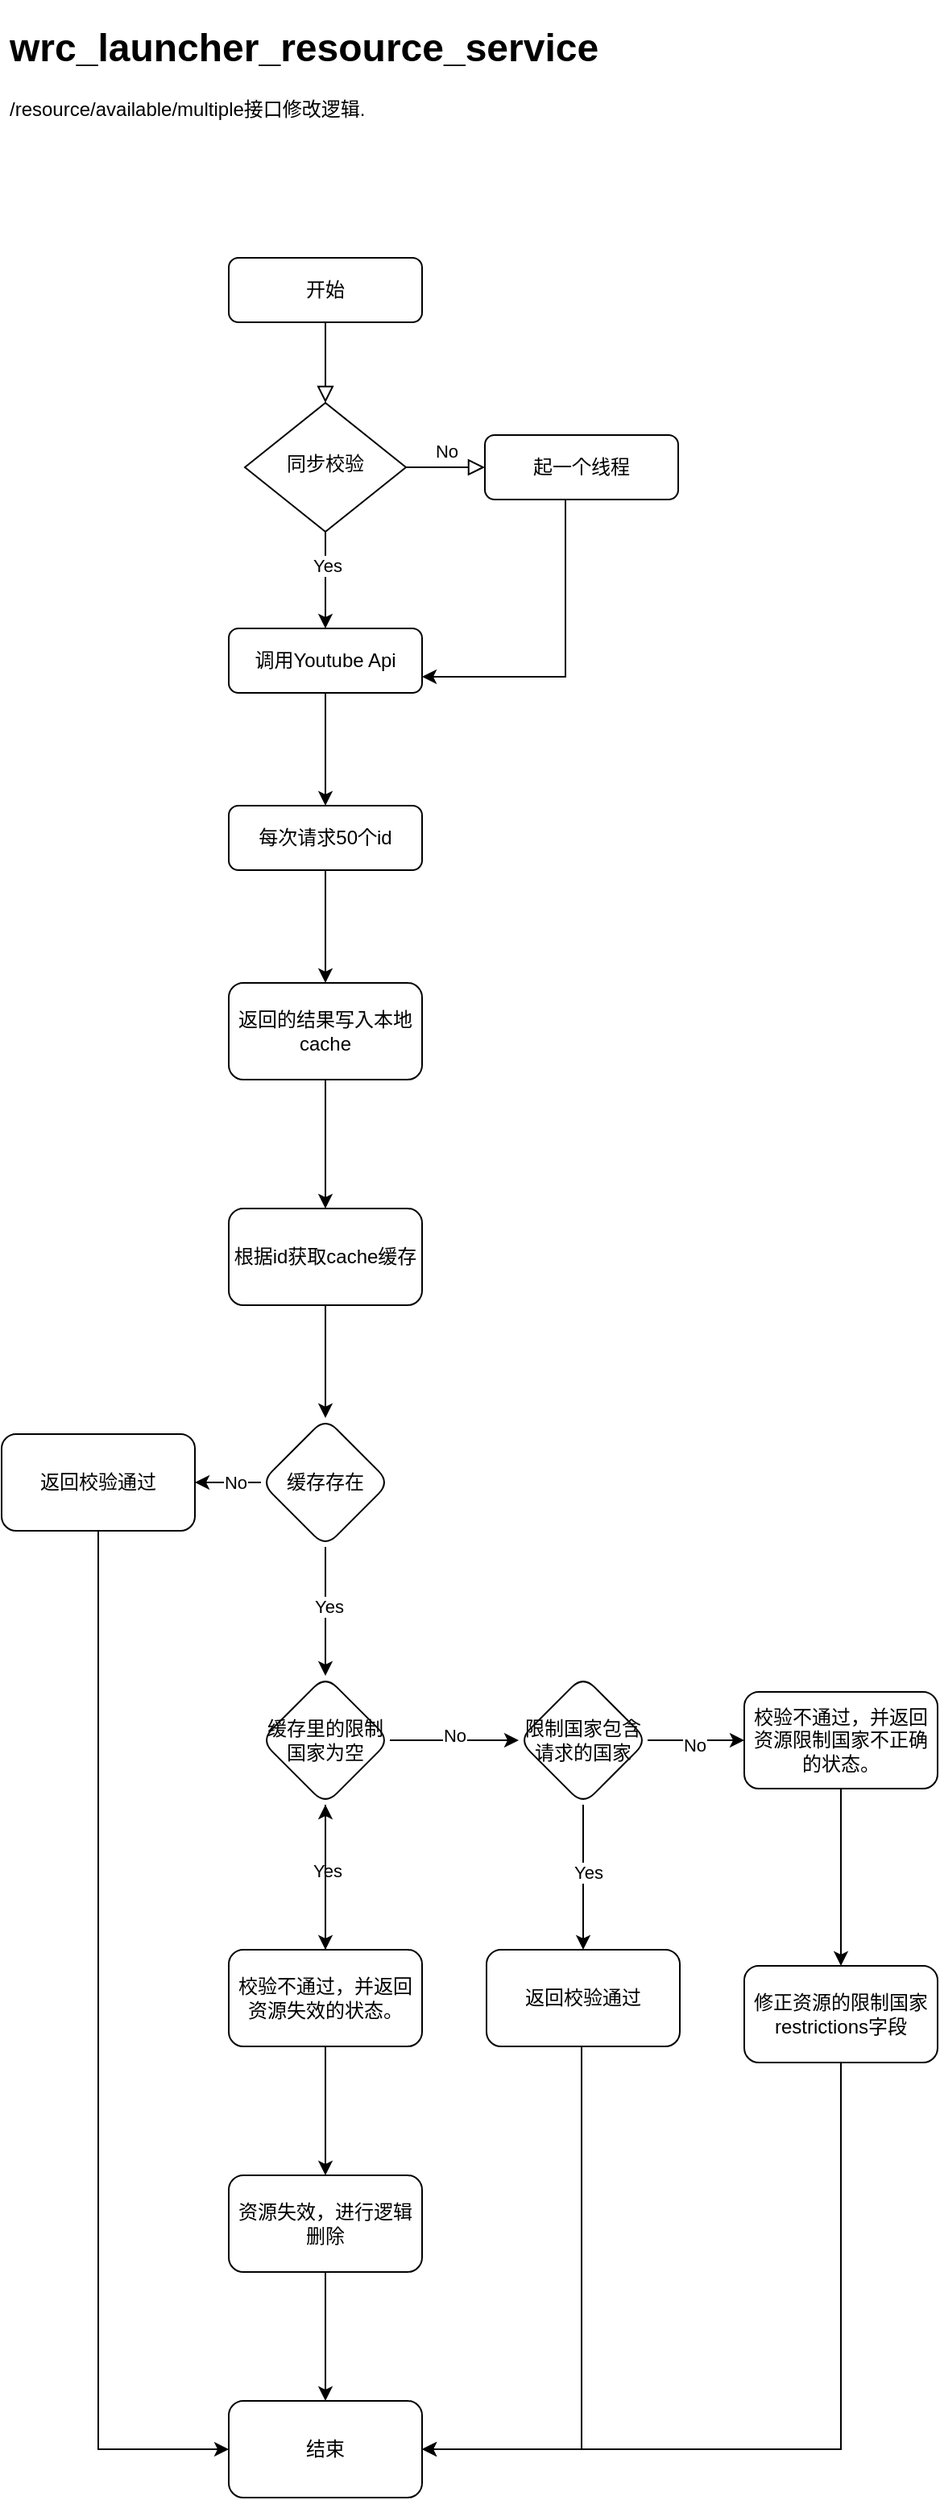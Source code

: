 <mxfile version="22.1.3" type="github">
  <diagram id="C5RBs43oDa-KdzZeNtuy" name="Page-1">
    <mxGraphModel dx="1434" dy="1933" grid="1" gridSize="10" guides="1" tooltips="1" connect="1" arrows="1" fold="1" page="1" pageScale="1" pageWidth="827" pageHeight="1169" math="0" shadow="0">
      <root>
        <mxCell id="WIyWlLk6GJQsqaUBKTNV-0" />
        <mxCell id="WIyWlLk6GJQsqaUBKTNV-1" parent="WIyWlLk6GJQsqaUBKTNV-0" />
        <mxCell id="WIyWlLk6GJQsqaUBKTNV-2" value="" style="rounded=0;html=1;jettySize=auto;orthogonalLoop=1;fontSize=11;endArrow=block;endFill=0;endSize=8;strokeWidth=1;shadow=0;labelBackgroundColor=none;edgeStyle=orthogonalEdgeStyle;" parent="WIyWlLk6GJQsqaUBKTNV-1" source="WIyWlLk6GJQsqaUBKTNV-3" target="WIyWlLk6GJQsqaUBKTNV-6" edge="1">
          <mxGeometry relative="1" as="geometry" />
        </mxCell>
        <mxCell id="WIyWlLk6GJQsqaUBKTNV-3" value="开始" style="rounded=1;whiteSpace=wrap;html=1;fontSize=12;glass=0;strokeWidth=1;shadow=0;" parent="WIyWlLk6GJQsqaUBKTNV-1" vertex="1">
          <mxGeometry x="161" y="80" width="120" height="40" as="geometry" />
        </mxCell>
        <mxCell id="WIyWlLk6GJQsqaUBKTNV-5" value="No" style="edgeStyle=orthogonalEdgeStyle;rounded=0;html=1;jettySize=auto;orthogonalLoop=1;fontSize=11;endArrow=block;endFill=0;endSize=8;strokeWidth=1;shadow=0;labelBackgroundColor=none;" parent="WIyWlLk6GJQsqaUBKTNV-1" source="WIyWlLk6GJQsqaUBKTNV-6" target="WIyWlLk6GJQsqaUBKTNV-7" edge="1">
          <mxGeometry y="10" relative="1" as="geometry">
            <mxPoint as="offset" />
          </mxGeometry>
        </mxCell>
        <mxCell id="yV7xnRltcVBfqffQBXNB-1" style="edgeStyle=orthogonalEdgeStyle;rounded=0;orthogonalLoop=1;jettySize=auto;html=1;" edge="1" parent="WIyWlLk6GJQsqaUBKTNV-1" source="WIyWlLk6GJQsqaUBKTNV-6" target="yV7xnRltcVBfqffQBXNB-0">
          <mxGeometry relative="1" as="geometry" />
        </mxCell>
        <mxCell id="yV7xnRltcVBfqffQBXNB-2" value="Yes" style="edgeLabel;html=1;align=center;verticalAlign=middle;resizable=0;points=[];" vertex="1" connectable="0" parent="yV7xnRltcVBfqffQBXNB-1">
          <mxGeometry x="-0.3" y="1" relative="1" as="geometry">
            <mxPoint as="offset" />
          </mxGeometry>
        </mxCell>
        <mxCell id="WIyWlLk6GJQsqaUBKTNV-6" value="同步校验" style="rhombus;whiteSpace=wrap;html=1;shadow=0;fontFamily=Helvetica;fontSize=12;align=center;strokeWidth=1;spacing=6;spacingTop=-4;" parent="WIyWlLk6GJQsqaUBKTNV-1" vertex="1">
          <mxGeometry x="171" y="170" width="100" height="80" as="geometry" />
        </mxCell>
        <mxCell id="yV7xnRltcVBfqffQBXNB-3" style="edgeStyle=orthogonalEdgeStyle;rounded=0;orthogonalLoop=1;jettySize=auto;html=1;entryX=1;entryY=0.75;entryDx=0;entryDy=0;" edge="1" parent="WIyWlLk6GJQsqaUBKTNV-1" source="WIyWlLk6GJQsqaUBKTNV-7" target="yV7xnRltcVBfqffQBXNB-0">
          <mxGeometry relative="1" as="geometry">
            <Array as="points">
              <mxPoint x="370" y="340" />
            </Array>
          </mxGeometry>
        </mxCell>
        <mxCell id="WIyWlLk6GJQsqaUBKTNV-7" value="起一个线程" style="rounded=1;whiteSpace=wrap;html=1;fontSize=12;glass=0;strokeWidth=1;shadow=0;" parent="WIyWlLk6GJQsqaUBKTNV-1" vertex="1">
          <mxGeometry x="320" y="190" width="120" height="40" as="geometry" />
        </mxCell>
        <mxCell id="yV7xnRltcVBfqffQBXNB-7" value="" style="edgeStyle=orthogonalEdgeStyle;rounded=0;orthogonalLoop=1;jettySize=auto;html=1;" edge="1" parent="WIyWlLk6GJQsqaUBKTNV-1" source="WIyWlLk6GJQsqaUBKTNV-11" target="yV7xnRltcVBfqffQBXNB-6">
          <mxGeometry relative="1" as="geometry" />
        </mxCell>
        <mxCell id="WIyWlLk6GJQsqaUBKTNV-11" value="每次请求50个id" style="rounded=1;whiteSpace=wrap;html=1;fontSize=12;glass=0;strokeWidth=1;shadow=0;" parent="WIyWlLk6GJQsqaUBKTNV-1" vertex="1">
          <mxGeometry x="161" y="420" width="120" height="40" as="geometry" />
        </mxCell>
        <mxCell id="yV7xnRltcVBfqffQBXNB-5" value="" style="edgeStyle=orthogonalEdgeStyle;rounded=0;orthogonalLoop=1;jettySize=auto;html=1;" edge="1" parent="WIyWlLk6GJQsqaUBKTNV-1" source="yV7xnRltcVBfqffQBXNB-0" target="WIyWlLk6GJQsqaUBKTNV-11">
          <mxGeometry relative="1" as="geometry" />
        </mxCell>
        <mxCell id="yV7xnRltcVBfqffQBXNB-0" value="调用Youtube Api" style="rounded=1;whiteSpace=wrap;html=1;fontSize=12;glass=0;strokeWidth=1;shadow=0;" vertex="1" parent="WIyWlLk6GJQsqaUBKTNV-1">
          <mxGeometry x="161" y="310" width="120" height="40" as="geometry" />
        </mxCell>
        <mxCell id="yV7xnRltcVBfqffQBXNB-4" value="&lt;h1&gt;wrc_launcher_resource_service&lt;/h1&gt;/resource/available/multiple接口修改逻辑&lt;span style=&quot;background-color: initial;&quot;&gt;.&lt;/span&gt;" style="text;html=1;strokeColor=none;fillColor=none;spacing=5;spacingTop=-20;whiteSpace=wrap;overflow=hidden;rounded=0;" vertex="1" parent="WIyWlLk6GJQsqaUBKTNV-1">
          <mxGeometry x="20" y="-70" width="430" height="120" as="geometry" />
        </mxCell>
        <mxCell id="yV7xnRltcVBfqffQBXNB-15" value="" style="edgeStyle=orthogonalEdgeStyle;rounded=0;orthogonalLoop=1;jettySize=auto;html=1;" edge="1" parent="WIyWlLk6GJQsqaUBKTNV-1" source="yV7xnRltcVBfqffQBXNB-6" target="yV7xnRltcVBfqffQBXNB-14">
          <mxGeometry relative="1" as="geometry" />
        </mxCell>
        <mxCell id="yV7xnRltcVBfqffQBXNB-6" value="返回的结果写入本地cache" style="whiteSpace=wrap;html=1;rounded=1;glass=0;strokeWidth=1;shadow=0;" vertex="1" parent="WIyWlLk6GJQsqaUBKTNV-1">
          <mxGeometry x="161" y="530" width="120" height="60" as="geometry" />
        </mxCell>
        <mxCell id="yV7xnRltcVBfqffQBXNB-18" value="" style="edgeStyle=orthogonalEdgeStyle;rounded=0;orthogonalLoop=1;jettySize=auto;html=1;" edge="1" parent="WIyWlLk6GJQsqaUBKTNV-1" source="yV7xnRltcVBfqffQBXNB-14" target="yV7xnRltcVBfqffQBXNB-17">
          <mxGeometry relative="1" as="geometry" />
        </mxCell>
        <mxCell id="yV7xnRltcVBfqffQBXNB-14" value="根据id获取cache缓存" style="whiteSpace=wrap;html=1;rounded=1;glass=0;strokeWidth=1;shadow=0;" vertex="1" parent="WIyWlLk6GJQsqaUBKTNV-1">
          <mxGeometry x="161" y="670" width="120" height="60" as="geometry" />
        </mxCell>
        <mxCell id="yV7xnRltcVBfqffQBXNB-23" value="" style="edgeStyle=orthogonalEdgeStyle;rounded=0;orthogonalLoop=1;jettySize=auto;html=1;" edge="1" parent="WIyWlLk6GJQsqaUBKTNV-1" source="yV7xnRltcVBfqffQBXNB-17" target="yV7xnRltcVBfqffQBXNB-19">
          <mxGeometry relative="1" as="geometry" />
        </mxCell>
        <mxCell id="yV7xnRltcVBfqffQBXNB-24" value="No" style="edgeLabel;html=1;align=center;verticalAlign=middle;resizable=0;points=[];" vertex="1" connectable="0" parent="yV7xnRltcVBfqffQBXNB-23">
          <mxGeometry x="-0.227" relative="1" as="geometry">
            <mxPoint as="offset" />
          </mxGeometry>
        </mxCell>
        <mxCell id="yV7xnRltcVBfqffQBXNB-26" value="" style="edgeStyle=orthogonalEdgeStyle;rounded=0;orthogonalLoop=1;jettySize=auto;html=1;" edge="1" parent="WIyWlLk6GJQsqaUBKTNV-1" source="yV7xnRltcVBfqffQBXNB-17" target="yV7xnRltcVBfqffQBXNB-25">
          <mxGeometry relative="1" as="geometry" />
        </mxCell>
        <mxCell id="yV7xnRltcVBfqffQBXNB-30" value="Yes" style="edgeLabel;html=1;align=center;verticalAlign=middle;resizable=0;points=[];" vertex="1" connectable="0" parent="yV7xnRltcVBfqffQBXNB-26">
          <mxGeometry x="-0.075" y="2" relative="1" as="geometry">
            <mxPoint as="offset" />
          </mxGeometry>
        </mxCell>
        <mxCell id="yV7xnRltcVBfqffQBXNB-17" value="缓存存在" style="rhombus;whiteSpace=wrap;html=1;rounded=1;glass=0;strokeWidth=1;shadow=0;" vertex="1" parent="WIyWlLk6GJQsqaUBKTNV-1">
          <mxGeometry x="181" y="800" width="80" height="80" as="geometry" />
        </mxCell>
        <mxCell id="yV7xnRltcVBfqffQBXNB-53" style="edgeStyle=orthogonalEdgeStyle;rounded=0;orthogonalLoop=1;jettySize=auto;html=1;entryX=0;entryY=0.5;entryDx=0;entryDy=0;" edge="1" parent="WIyWlLk6GJQsqaUBKTNV-1" source="yV7xnRltcVBfqffQBXNB-19" target="yV7xnRltcVBfqffQBXNB-50">
          <mxGeometry relative="1" as="geometry">
            <Array as="points">
              <mxPoint x="80" y="1440" />
            </Array>
          </mxGeometry>
        </mxCell>
        <mxCell id="yV7xnRltcVBfqffQBXNB-19" value="返回校验通过" style="whiteSpace=wrap;html=1;rounded=1;glass=0;strokeWidth=1;shadow=0;" vertex="1" parent="WIyWlLk6GJQsqaUBKTNV-1">
          <mxGeometry x="20" y="810" width="120" height="60" as="geometry" />
        </mxCell>
        <mxCell id="yV7xnRltcVBfqffQBXNB-28" value="" style="edgeStyle=orthogonalEdgeStyle;rounded=0;orthogonalLoop=1;jettySize=auto;html=1;" edge="1" parent="WIyWlLk6GJQsqaUBKTNV-1" source="yV7xnRltcVBfqffQBXNB-25" target="yV7xnRltcVBfqffQBXNB-27">
          <mxGeometry relative="1" as="geometry" />
        </mxCell>
        <mxCell id="yV7xnRltcVBfqffQBXNB-29" value="Yes" style="edgeLabel;html=1;align=center;verticalAlign=middle;resizable=0;points=[];" vertex="1" connectable="0" parent="yV7xnRltcVBfqffQBXNB-28">
          <mxGeometry x="-0.089" y="1" relative="1" as="geometry">
            <mxPoint as="offset" />
          </mxGeometry>
        </mxCell>
        <mxCell id="yV7xnRltcVBfqffQBXNB-35" value="" style="edgeStyle=orthogonalEdgeStyle;rounded=0;orthogonalLoop=1;jettySize=auto;html=1;" edge="1" parent="WIyWlLk6GJQsqaUBKTNV-1" source="yV7xnRltcVBfqffQBXNB-25" target="yV7xnRltcVBfqffQBXNB-34">
          <mxGeometry relative="1" as="geometry" />
        </mxCell>
        <mxCell id="yV7xnRltcVBfqffQBXNB-36" value="No" style="edgeLabel;html=1;align=center;verticalAlign=middle;resizable=0;points=[];" vertex="1" connectable="0" parent="yV7xnRltcVBfqffQBXNB-35">
          <mxGeometry y="3" relative="1" as="geometry">
            <mxPoint as="offset" />
          </mxGeometry>
        </mxCell>
        <mxCell id="yV7xnRltcVBfqffQBXNB-25" value="缓存里的限制国家为空" style="rhombus;whiteSpace=wrap;html=1;rounded=1;glass=0;strokeWidth=1;shadow=0;" vertex="1" parent="WIyWlLk6GJQsqaUBKTNV-1">
          <mxGeometry x="181" y="960" width="80" height="80" as="geometry" />
        </mxCell>
        <mxCell id="yV7xnRltcVBfqffQBXNB-43" value="" style="edgeStyle=orthogonalEdgeStyle;rounded=0;orthogonalLoop=1;jettySize=auto;html=1;" edge="1" parent="WIyWlLk6GJQsqaUBKTNV-1" source="yV7xnRltcVBfqffQBXNB-27" target="yV7xnRltcVBfqffQBXNB-25">
          <mxGeometry relative="1" as="geometry" />
        </mxCell>
        <mxCell id="yV7xnRltcVBfqffQBXNB-45" value="" style="edgeStyle=orthogonalEdgeStyle;rounded=0;orthogonalLoop=1;jettySize=auto;html=1;" edge="1" parent="WIyWlLk6GJQsqaUBKTNV-1" source="yV7xnRltcVBfqffQBXNB-27" target="yV7xnRltcVBfqffQBXNB-44">
          <mxGeometry relative="1" as="geometry" />
        </mxCell>
        <mxCell id="yV7xnRltcVBfqffQBXNB-27" value="校验不通过，并返回资源失效的状态。" style="whiteSpace=wrap;html=1;rounded=1;glass=0;strokeWidth=1;shadow=0;" vertex="1" parent="WIyWlLk6GJQsqaUBKTNV-1">
          <mxGeometry x="161" y="1130" width="120" height="60" as="geometry" />
        </mxCell>
        <mxCell id="yV7xnRltcVBfqffQBXNB-38" value="" style="edgeStyle=orthogonalEdgeStyle;rounded=0;orthogonalLoop=1;jettySize=auto;html=1;" edge="1" parent="WIyWlLk6GJQsqaUBKTNV-1" source="yV7xnRltcVBfqffQBXNB-34" target="yV7xnRltcVBfqffQBXNB-37">
          <mxGeometry relative="1" as="geometry" />
        </mxCell>
        <mxCell id="yV7xnRltcVBfqffQBXNB-39" value="No" style="edgeLabel;html=1;align=center;verticalAlign=middle;resizable=0;points=[];" vertex="1" connectable="0" parent="yV7xnRltcVBfqffQBXNB-38">
          <mxGeometry x="-0.033" y="-3" relative="1" as="geometry">
            <mxPoint as="offset" />
          </mxGeometry>
        </mxCell>
        <mxCell id="yV7xnRltcVBfqffQBXNB-41" value="" style="edgeStyle=orthogonalEdgeStyle;rounded=0;orthogonalLoop=1;jettySize=auto;html=1;" edge="1" parent="WIyWlLk6GJQsqaUBKTNV-1" source="yV7xnRltcVBfqffQBXNB-34" target="yV7xnRltcVBfqffQBXNB-40">
          <mxGeometry relative="1" as="geometry" />
        </mxCell>
        <mxCell id="yV7xnRltcVBfqffQBXNB-42" value="Yes" style="edgeLabel;html=1;align=center;verticalAlign=middle;resizable=0;points=[];" vertex="1" connectable="0" parent="yV7xnRltcVBfqffQBXNB-41">
          <mxGeometry x="-0.067" y="3" relative="1" as="geometry">
            <mxPoint as="offset" />
          </mxGeometry>
        </mxCell>
        <mxCell id="yV7xnRltcVBfqffQBXNB-34" value="限制国家包含请求的国家" style="rhombus;whiteSpace=wrap;html=1;rounded=1;glass=0;strokeWidth=1;shadow=0;" vertex="1" parent="WIyWlLk6GJQsqaUBKTNV-1">
          <mxGeometry x="341" y="960" width="80" height="80" as="geometry" />
        </mxCell>
        <mxCell id="yV7xnRltcVBfqffQBXNB-47" value="" style="edgeStyle=orthogonalEdgeStyle;rounded=0;orthogonalLoop=1;jettySize=auto;html=1;" edge="1" parent="WIyWlLk6GJQsqaUBKTNV-1" source="yV7xnRltcVBfqffQBXNB-37" target="yV7xnRltcVBfqffQBXNB-46">
          <mxGeometry relative="1" as="geometry" />
        </mxCell>
        <mxCell id="yV7xnRltcVBfqffQBXNB-37" value="校验不通过，并返回资源限制国家不正确的状态。" style="whiteSpace=wrap;html=1;rounded=1;glass=0;strokeWidth=1;shadow=0;" vertex="1" parent="WIyWlLk6GJQsqaUBKTNV-1">
          <mxGeometry x="481" y="970" width="120" height="60" as="geometry" />
        </mxCell>
        <mxCell id="yV7xnRltcVBfqffQBXNB-54" style="edgeStyle=orthogonalEdgeStyle;rounded=0;orthogonalLoop=1;jettySize=auto;html=1;entryX=1;entryY=0.5;entryDx=0;entryDy=0;" edge="1" parent="WIyWlLk6GJQsqaUBKTNV-1" source="yV7xnRltcVBfqffQBXNB-40" target="yV7xnRltcVBfqffQBXNB-50">
          <mxGeometry relative="1" as="geometry">
            <Array as="points">
              <mxPoint x="380" y="1440" />
            </Array>
          </mxGeometry>
        </mxCell>
        <mxCell id="yV7xnRltcVBfqffQBXNB-40" value="返回校验通过" style="whiteSpace=wrap;html=1;rounded=1;glass=0;strokeWidth=1;shadow=0;" vertex="1" parent="WIyWlLk6GJQsqaUBKTNV-1">
          <mxGeometry x="321" y="1130" width="120" height="60" as="geometry" />
        </mxCell>
        <mxCell id="yV7xnRltcVBfqffQBXNB-51" value="" style="edgeStyle=orthogonalEdgeStyle;rounded=0;orthogonalLoop=1;jettySize=auto;html=1;" edge="1" parent="WIyWlLk6GJQsqaUBKTNV-1" source="yV7xnRltcVBfqffQBXNB-44" target="yV7xnRltcVBfqffQBXNB-50">
          <mxGeometry relative="1" as="geometry" />
        </mxCell>
        <mxCell id="yV7xnRltcVBfqffQBXNB-44" value="资源失效，进行逻辑删除" style="whiteSpace=wrap;html=1;rounded=1;glass=0;strokeWidth=1;shadow=0;" vertex="1" parent="WIyWlLk6GJQsqaUBKTNV-1">
          <mxGeometry x="161" y="1270" width="120" height="60" as="geometry" />
        </mxCell>
        <mxCell id="yV7xnRltcVBfqffQBXNB-55" style="edgeStyle=orthogonalEdgeStyle;rounded=0;orthogonalLoop=1;jettySize=auto;html=1;entryX=1;entryY=0.5;entryDx=0;entryDy=0;" edge="1" parent="WIyWlLk6GJQsqaUBKTNV-1" source="yV7xnRltcVBfqffQBXNB-46" target="yV7xnRltcVBfqffQBXNB-50">
          <mxGeometry relative="1" as="geometry">
            <Array as="points">
              <mxPoint x="541" y="1440" />
            </Array>
          </mxGeometry>
        </mxCell>
        <mxCell id="yV7xnRltcVBfqffQBXNB-46" value="修正资源的限制国家restrictions字段" style="whiteSpace=wrap;html=1;rounded=1;glass=0;strokeWidth=1;shadow=0;" vertex="1" parent="WIyWlLk6GJQsqaUBKTNV-1">
          <mxGeometry x="481" y="1140" width="120" height="60" as="geometry" />
        </mxCell>
        <mxCell id="yV7xnRltcVBfqffQBXNB-50" value="结束" style="whiteSpace=wrap;html=1;rounded=1;glass=0;strokeWidth=1;shadow=0;" vertex="1" parent="WIyWlLk6GJQsqaUBKTNV-1">
          <mxGeometry x="161" y="1410" width="120" height="60" as="geometry" />
        </mxCell>
      </root>
    </mxGraphModel>
  </diagram>
</mxfile>
